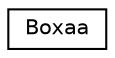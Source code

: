 digraph "Graphical Class Hierarchy"
{
 // LATEX_PDF_SIZE
  edge [fontname="Helvetica",fontsize="10",labelfontname="Helvetica",labelfontsize="10"];
  node [fontname="Helvetica",fontsize="10",shape=record];
  rankdir="LR";
  Node0 [label="Boxaa",height=0.2,width=0.4,color="black", fillcolor="white", style="filled",URL="$struct_boxaa.html",tooltip=" "];
}
